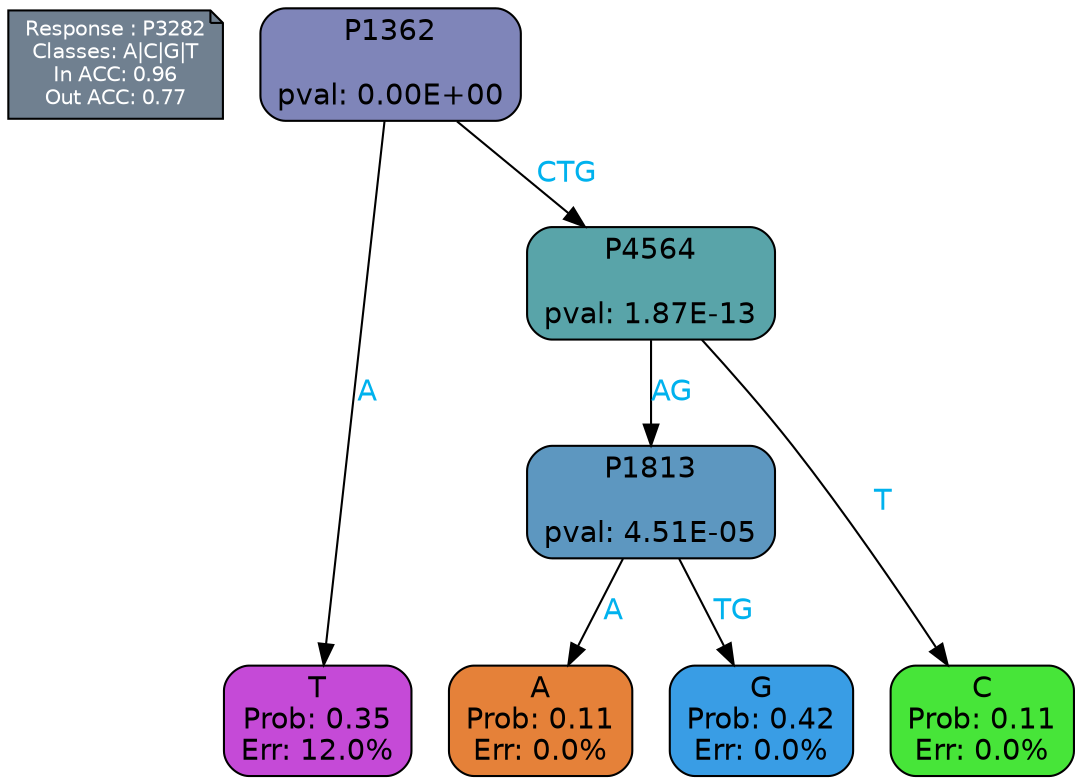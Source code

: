 digraph Tree {
node [shape=box, style="filled, rounded", color="black", fontname=helvetica] ;
graph [ranksep=equally, splines=polylines, bgcolor=transparent, dpi=600] ;
edge [fontname=helvetica] ;
LEGEND [label="Response : P3282
Classes: A|C|G|T
In ACC: 0.96
Out ACC: 0.77
",shape=note,align=left,style=filled,fillcolor="slategray",fontcolor="white",fontsize=10];1 [label="P1362

pval: 0.00E+00", fillcolor="#7f85b9"] ;
2 [label="T
Prob: 0.35
Err: 12.0%", fillcolor="#c54ad7"] ;
3 [label="P4564

pval: 1.87E-13", fillcolor="#59a4a9"] ;
4 [label="P1813

pval: 4.51E-05", fillcolor="#5d97c0"] ;
5 [label="A
Prob: 0.11
Err: 0.0%", fillcolor="#e58139"] ;
6 [label="G
Prob: 0.42
Err: 0.0%", fillcolor="#399de5"] ;
7 [label="C
Prob: 0.11
Err: 0.0%", fillcolor="#47e539"] ;
1 -> 2 [label="A",fontcolor=deepskyblue2] ;
1 -> 3 [label="CTG",fontcolor=deepskyblue2] ;
3 -> 4 [label="AG",fontcolor=deepskyblue2] ;
3 -> 7 [label="T",fontcolor=deepskyblue2] ;
4 -> 5 [label="A",fontcolor=deepskyblue2] ;
4 -> 6 [label="TG",fontcolor=deepskyblue2] ;
{rank = same; 2;5;6;7;}{rank = same; LEGEND;1;}}